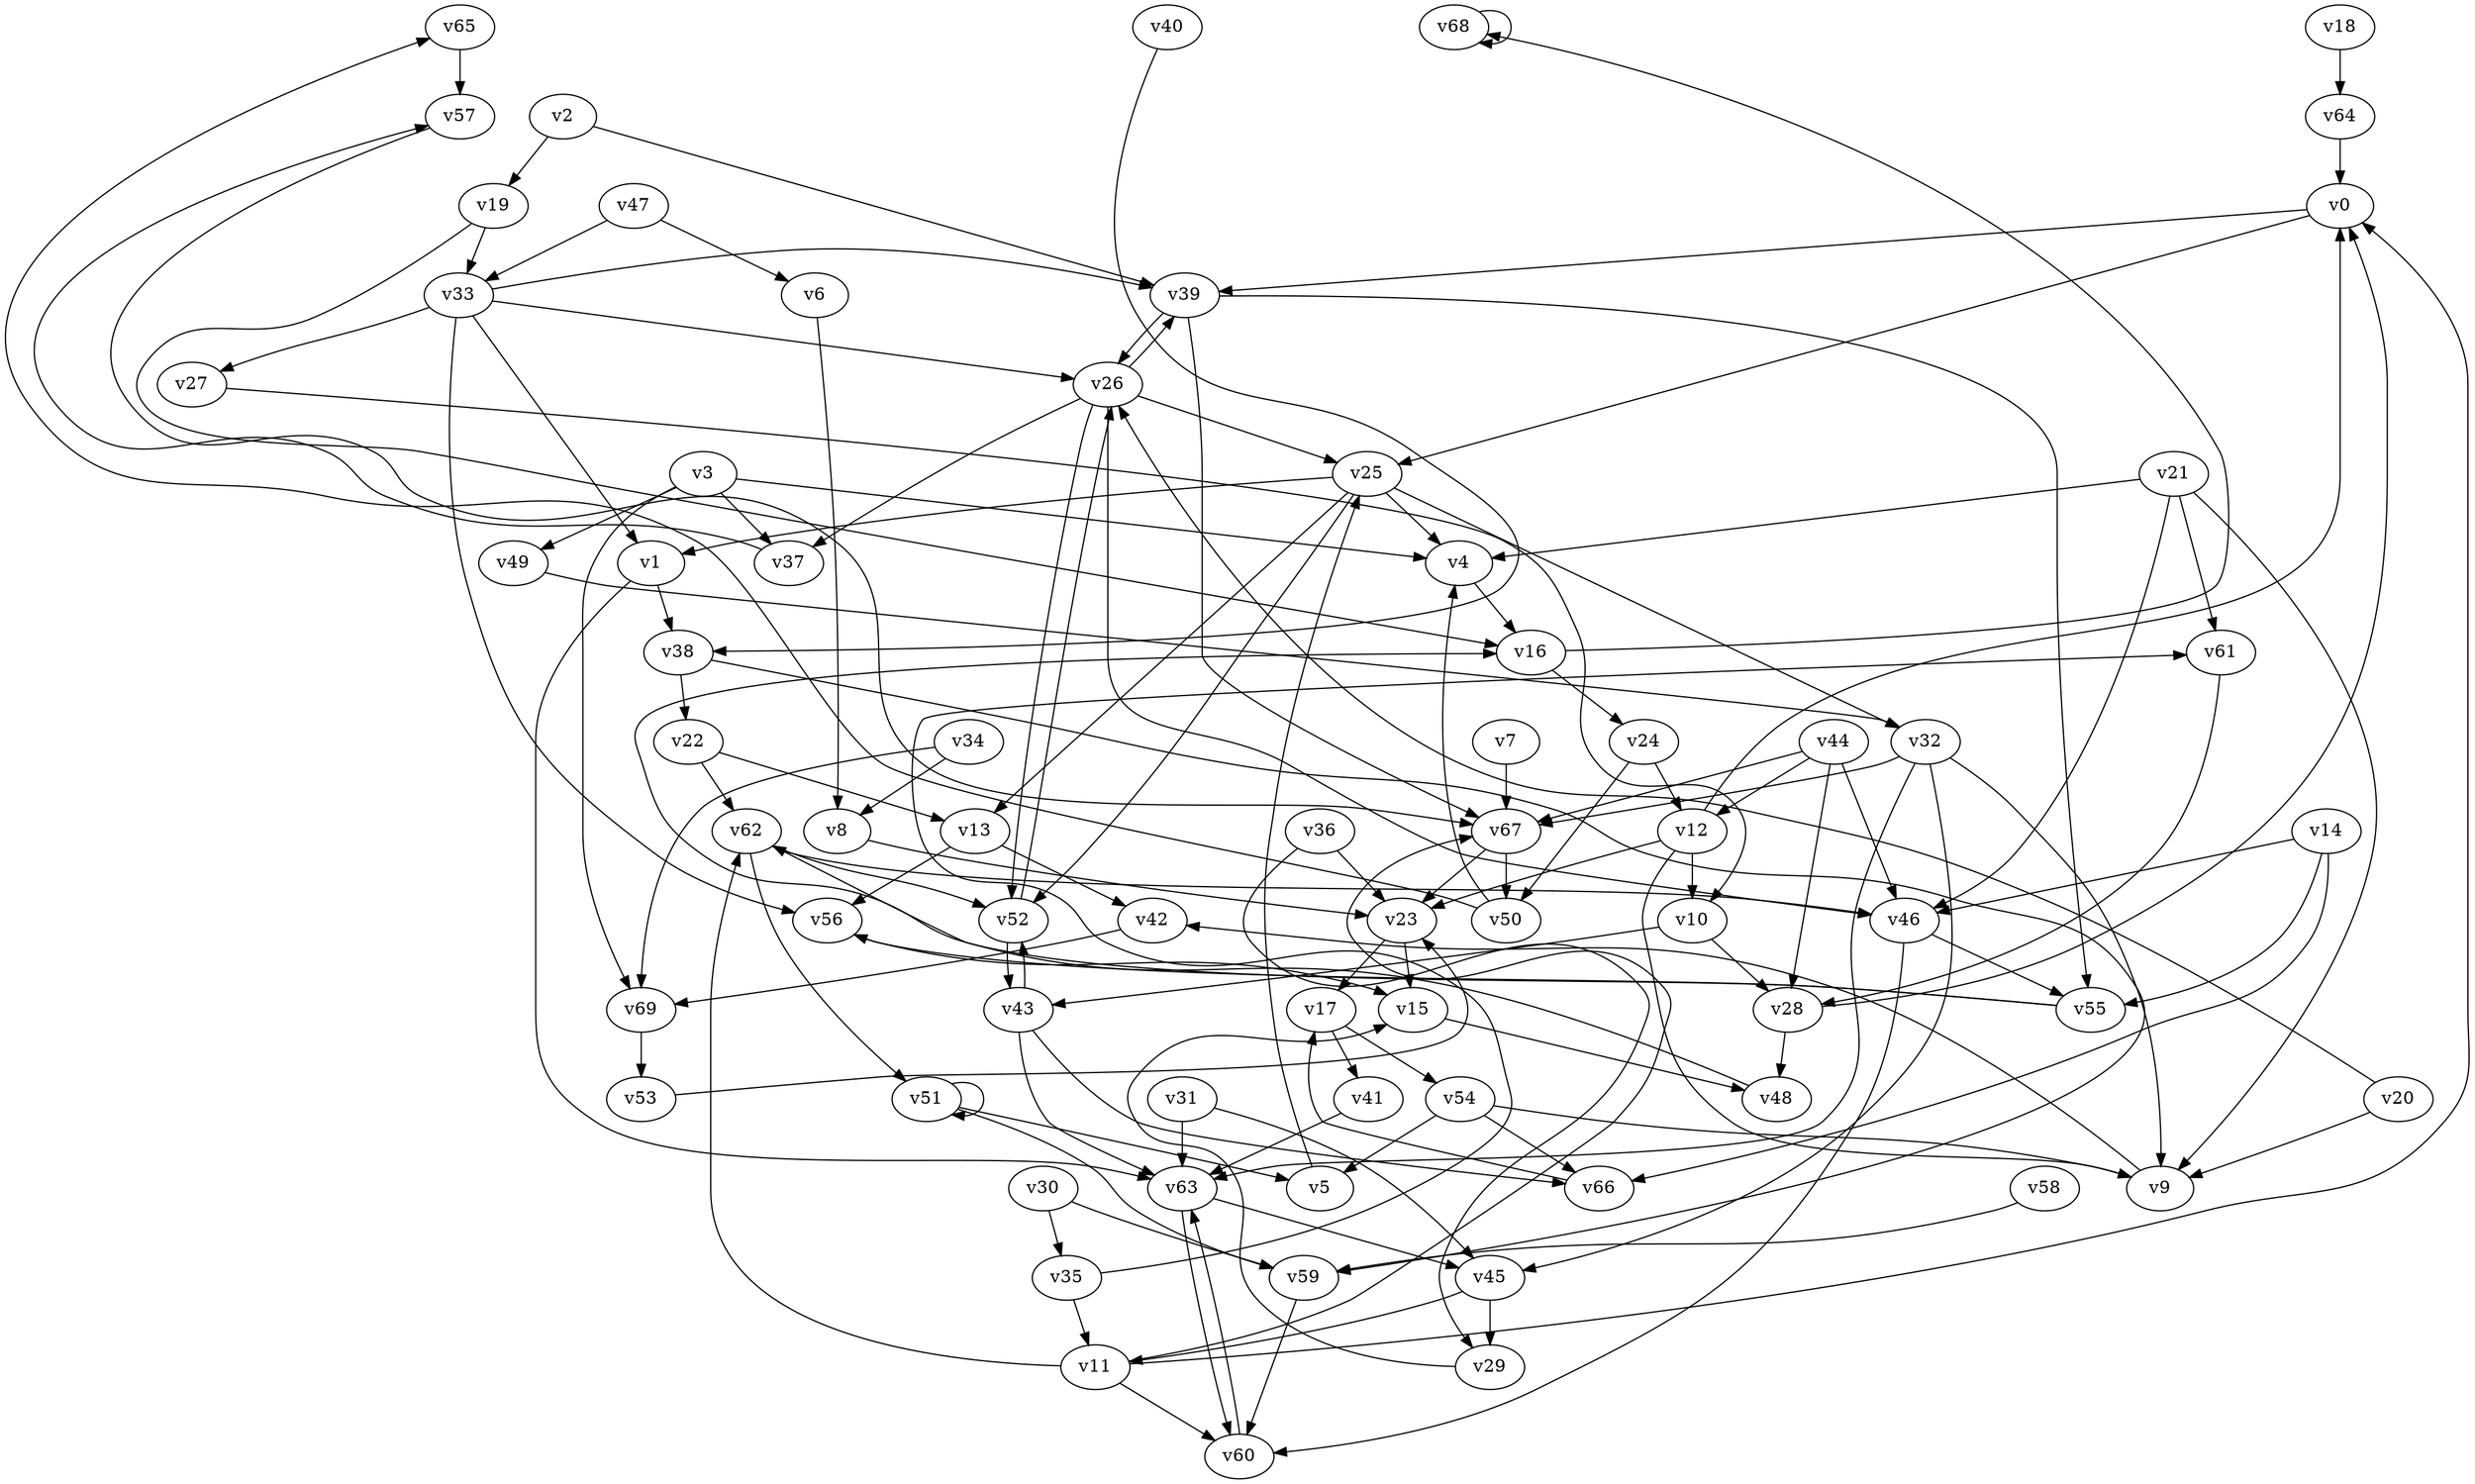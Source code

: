 // Benchmark game 96 - 70 vertices
// time_bound: 34
// targets: v29
digraph G {
    v0 [name="v0", player=1];
    v1 [name="v1", player=0];
    v2 [name="v2", player=0];
    v3 [name="v3", player=0];
    v4 [name="v4", player=0];
    v5 [name="v5", player=1];
    v6 [name="v6", player=1];
    v7 [name="v7", player=1];
    v8 [name="v8", player=0];
    v9 [name="v9", player=1];
    v10 [name="v10", player=0];
    v11 [name="v11", player=1];
    v12 [name="v12", player=0];
    v13 [name="v13", player=0];
    v14 [name="v14", player=0];
    v15 [name="v15", player=0];
    v16 [name="v16", player=0];
    v17 [name="v17", player=0];
    v18 [name="v18", player=0];
    v19 [name="v19", player=0];
    v20 [name="v20", player=1];
    v21 [name="v21", player=1];
    v22 [name="v22", player=0];
    v23 [name="v23", player=0];
    v24 [name="v24", player=1];
    v25 [name="v25", player=0];
    v26 [name="v26", player=1];
    v27 [name="v27", player=0];
    v28 [name="v28", player=1];
    v29 [name="v29", player=0, target=1];
    v30 [name="v30", player=1];
    v31 [name="v31", player=0];
    v32 [name="v32", player=1];
    v33 [name="v33", player=1];
    v34 [name="v34", player=0];
    v35 [name="v35", player=1];
    v36 [name="v36", player=0];
    v37 [name="v37", player=0];
    v38 [name="v38", player=0];
    v39 [name="v39", player=0];
    v40 [name="v40", player=1];
    v41 [name="v41", player=0];
    v42 [name="v42", player=0];
    v43 [name="v43", player=0];
    v44 [name="v44", player=0];
    v45 [name="v45", player=1];
    v46 [name="v46", player=0];
    v47 [name="v47", player=0];
    v48 [name="v48", player=0];
    v49 [name="v49", player=0];
    v50 [name="v50", player=1];
    v51 [name="v51", player=0];
    v52 [name="v52", player=1];
    v53 [name="v53", player=0];
    v54 [name="v54", player=1];
    v55 [name="v55", player=1];
    v56 [name="v56", player=1];
    v57 [name="v57", player=1];
    v58 [name="v58", player=0];
    v59 [name="v59", player=1];
    v60 [name="v60", player=1];
    v61 [name="v61", player=1];
    v62 [name="v62", player=1];
    v63 [name="v63", player=1];
    v64 [name="v64", player=1];
    v65 [name="v65", player=0];
    v66 [name="v66", player=1];
    v67 [name="v67", player=0];
    v68 [name="v68", player=1];
    v69 [name="v69", player=0];

    v0 -> v25;
    v1 -> v63;
    v2 -> v19;
    v3 -> v37;
    v4 -> v16;
    v5 -> v25;
    v6 -> v8;
    v7 -> v67;
    v8 -> v23;
    v9 -> v42 [constraint="t >= 3"];
    v10 -> v43;
    v11 -> v67 [constraint="t < 7"];
    v12 -> v0;
    v13 -> v56;
    v14 -> v55;
    v15 -> v48;
    v16 -> v68 [constraint="t mod 5 == 2"];
    v17 -> v41;
    v18 -> v64;
    v19 -> v16 [constraint="t < 10"];
    v20 -> v26 [constraint="t >= 4"];
    v21 -> v46;
    v22 -> v13;
    v23 -> v17;
    v24 -> v12;
    v25 -> v4;
    v26 -> v37;
    v27 -> v10 [constraint="t < 8"];
    v28 -> v0;
    v29 -> v15 [constraint="t < 6"];
    v30 -> v35;
    v31 -> v45 [constraint="t mod 5 == 2"];
    v32 -> v45;
    v33 -> v39 [constraint="t >= 2"];
    v34 -> v8;
    v35 -> v61 [constraint="t >= 3"];
    v36 -> v29 [constraint="t >= 3"];
    v37 -> v57 [constraint="t < 14"];
    v38 -> v59 [constraint="t >= 1"];
    v39 -> v26;
    v40 -> v38 [constraint="t < 14"];
    v41 -> v63;
    v42 -> v69;
    v43 -> v52;
    v44 -> v67;
    v45 -> v11;
    v46 -> v60;
    v47 -> v6;
    v48 -> v16 [constraint="t mod 3 == 1"];
    v49 -> v32 [constraint="t < 8"];
    v50 -> v65 [constraint="t < 14"];
    v51 -> v5;
    v52 -> v26 [constraint="t >= 2"];
    v53 -> v23 [constraint="t mod 4 == 2"];
    v54 -> v5;
    v55 -> v56 [constraint="t < 8"];
    v56 -> v15;
    v57 -> v67 [constraint="t < 13"];
    v58 -> v59;
    v59 -> v60;
    v60 -> v63 [constraint="t < 5"];
    v61 -> v28;
    v62 -> v52;
    v63 -> v45;
    v64 -> v0;
    v65 -> v57;
    v66 -> v17 [constraint="t mod 3 == 0"];
    v67 -> v23;
    v68 -> v68 [constraint="t mod 3 == 2"];
    v69 -> v53;
    v21 -> v61;
    v33 -> v56;
    v17 -> v54;
    v33 -> v27;
    v26 -> v25;
    v1 -> v38;
    v46 -> v55;
    v21 -> v4;
    v51 -> v51;
    v50 -> v4;
    v34 -> v69;
    v45 -> v29;
    v12 -> v23;
    v25 -> v32;
    v33 -> v26;
    v43 -> v66;
    v35 -> v11;
    v14 -> v66;
    v39 -> v55;
    v44 -> v12;
    v19 -> v33;
    v23 -> v15;
    v3 -> v49;
    v30 -> v59;
    v11 -> v60;
    v2 -> v39;
    v28 -> v48;
    v32 -> v67;
    v12 -> v10;
    v52 -> v43;
    v44 -> v46;
    v47 -> v33;
    v21 -> v9;
    v31 -> v63;
    v25 -> v13;
    v26 -> v52;
    v24 -> v50;
    v43 -> v63;
    v22 -> v62;
    v51 -> v59;
    v54 -> v66;
    v63 -> v60;
    v62 -> v46;
    v26 -> v46;
    v54 -> v9;
    v26 -> v39;
    v11 -> v62;
    v32 -> v9;
    v44 -> v28;
    v3 -> v69;
    v38 -> v22;
    v55 -> v62;
    v16 -> v24;
    v25 -> v1;
    v62 -> v51;
    v14 -> v46;
    v3 -> v4;
    v12 -> v9;
    v10 -> v28;
    v13 -> v42;
    v39 -> v67;
    v0 -> v39;
    v36 -> v23;
    v25 -> v52;
    v32 -> v63;
    v20 -> v9;
    v33 -> v1;
    v11 -> v0;
    v67 -> v50;
}
